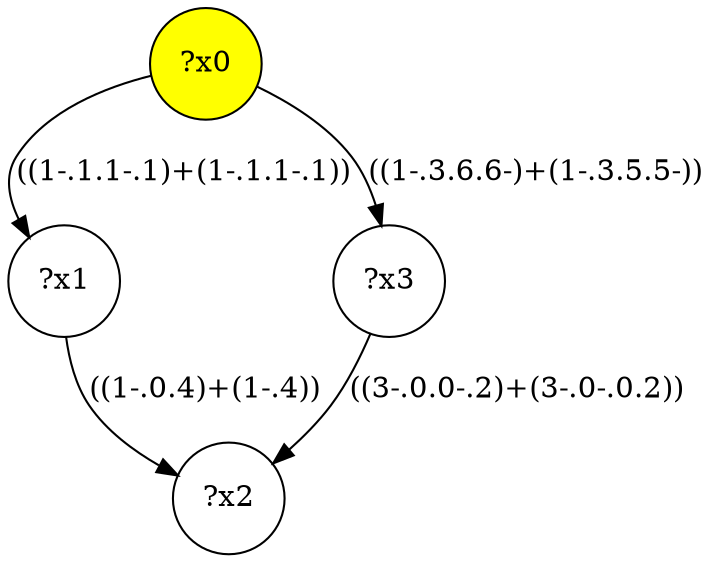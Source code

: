 digraph g {
	x0 [fillcolor="yellow", style="filled," shape=circle, label="?x0"];
	x1 [shape=circle, label="?x1"];
	x0 -> x1 [label="((1-.1.1-.1)+(1-.1.1-.1))"];
	x2 [shape=circle, label="?x2"];
	x1 -> x2 [label="((1-.0.4)+(1-.4))"];
	x3 [shape=circle, label="?x3"];
	x0 -> x3 [label="((1-.3.6.6-)+(1-.3.5.5-))"];
	x3 -> x2 [label="((3-.0.0-.2)+(3-.0-.0.2))"];
}
